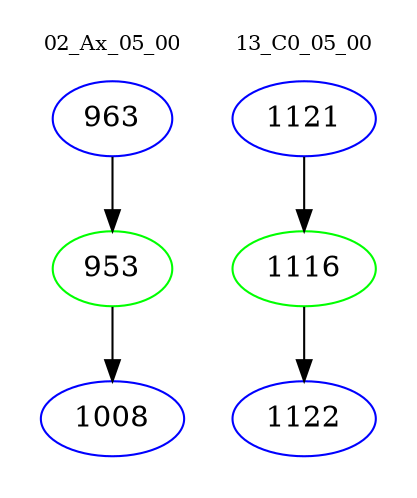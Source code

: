 digraph{
subgraph cluster_0 {
color = white
label = "02_Ax_05_00";
fontsize=10;
T0_963 [label="963", color="blue"]
T0_963 -> T0_953 [color="black"]
T0_953 [label="953", color="green"]
T0_953 -> T0_1008 [color="black"]
T0_1008 [label="1008", color="blue"]
}
subgraph cluster_1 {
color = white
label = "13_C0_05_00";
fontsize=10;
T1_1121 [label="1121", color="blue"]
T1_1121 -> T1_1116 [color="black"]
T1_1116 [label="1116", color="green"]
T1_1116 -> T1_1122 [color="black"]
T1_1122 [label="1122", color="blue"]
}
}
